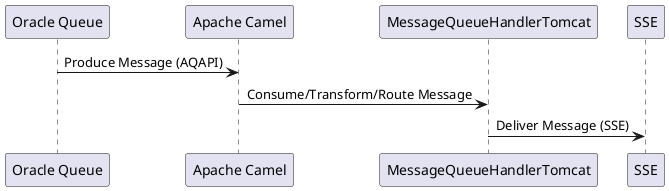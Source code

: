 @startuml
participant "Oracle Queue" as OQ
participant "Apache Camel" as AC
participant "MessageQueueHandlerTomcat" as HR
participant "SSE" as SSE

OQ -> AC: Produce Message (AQAPI)
AC -> HR: Consume/Transform/Route Message
HR -> SSE: Deliver Message (SSE)
@enduml